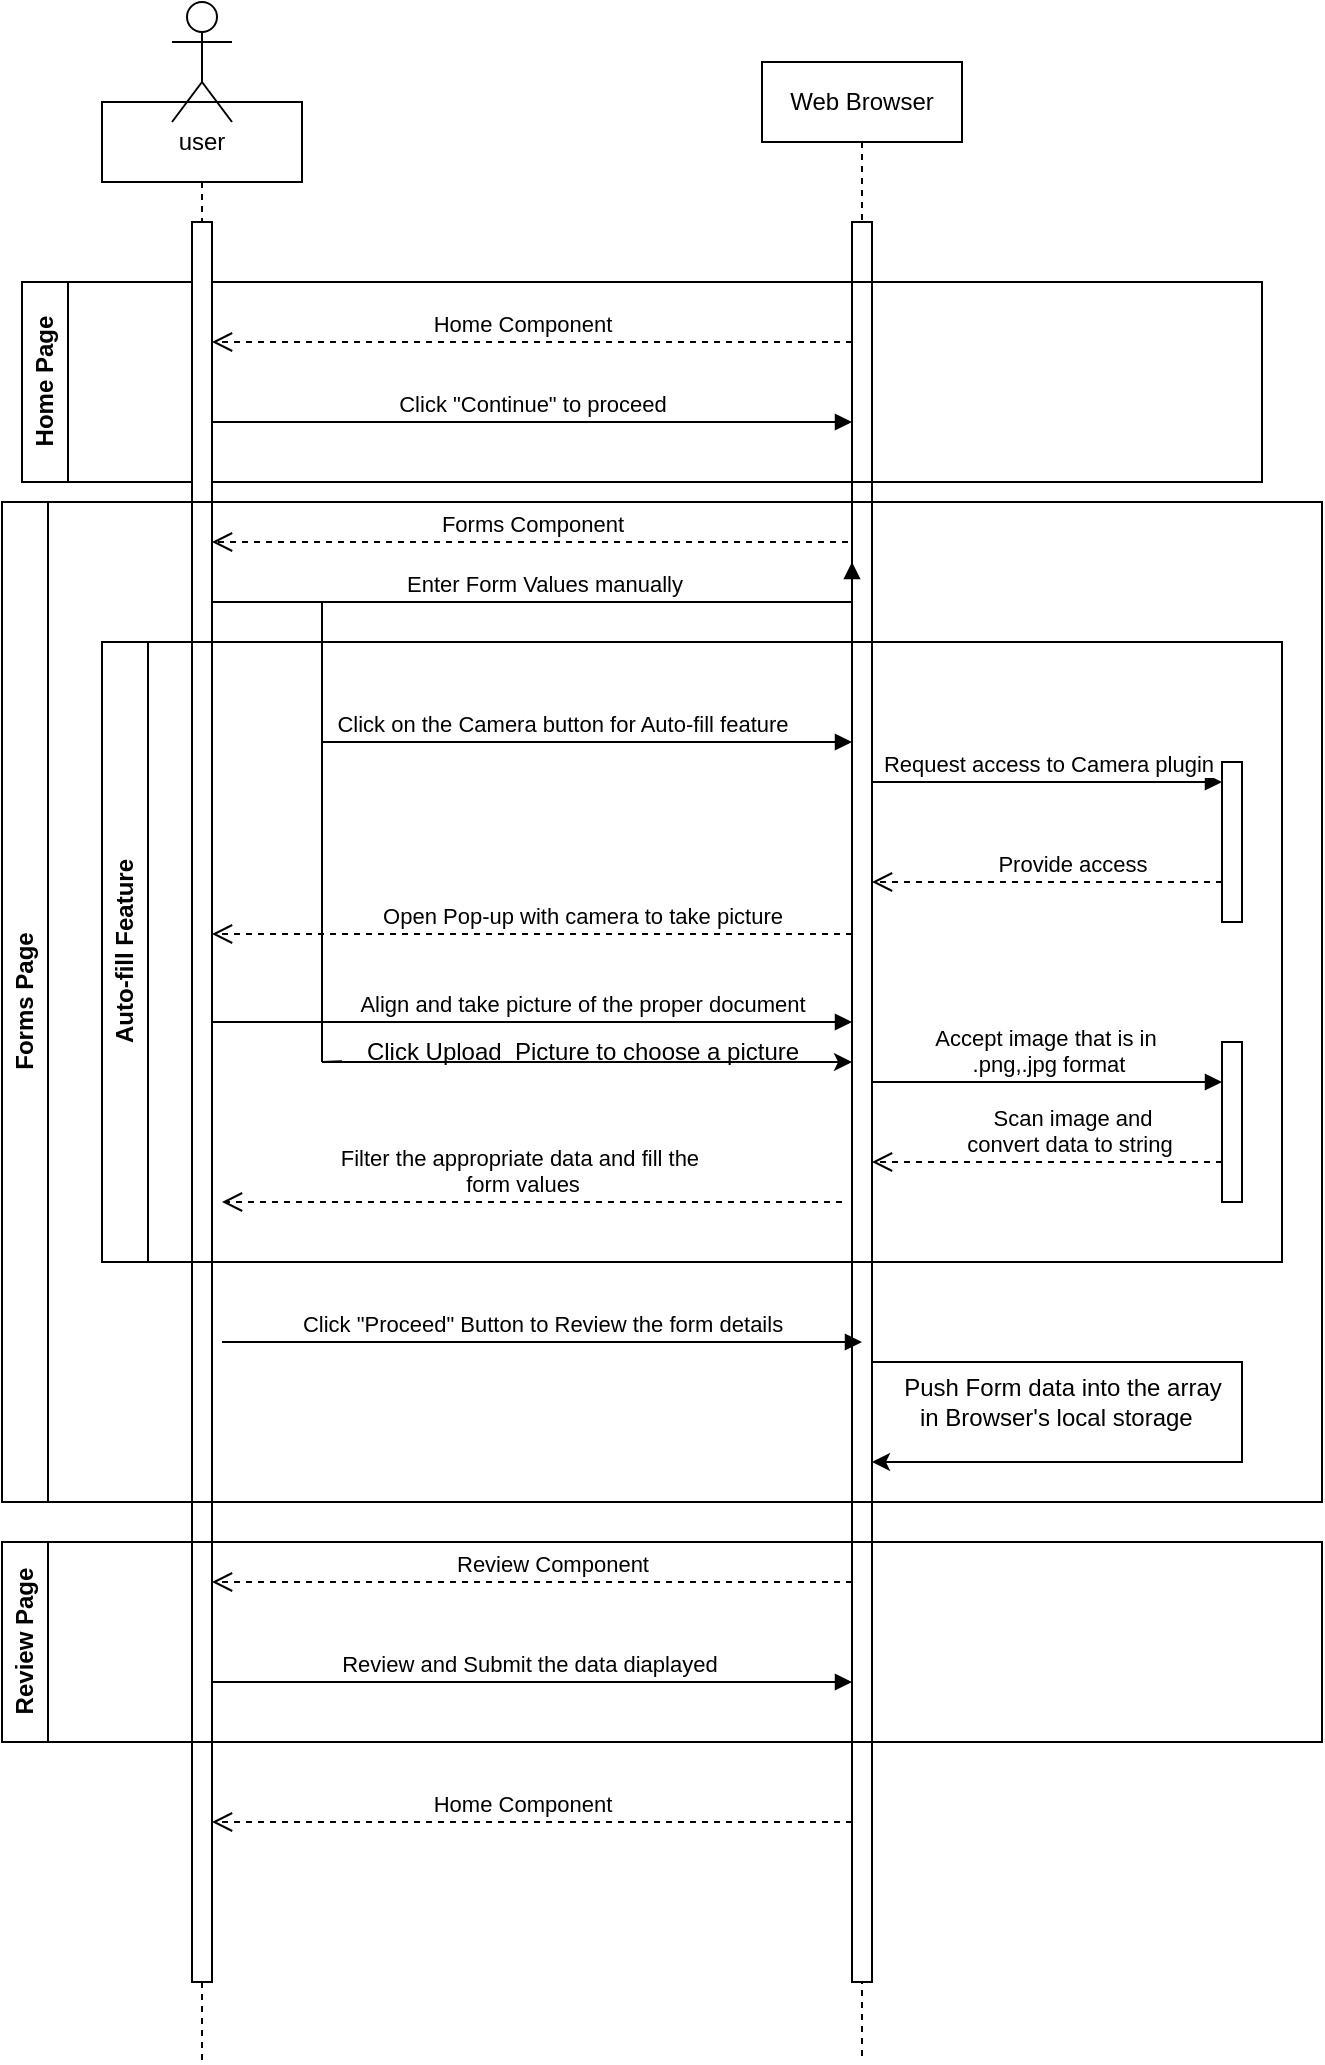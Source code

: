 <mxfile version="20.8.20" type="device"><diagram name="Page-1" id="2YBvvXClWsGukQMizWep"><mxGraphModel dx="1434" dy="756" grid="1" gridSize="10" guides="1" tooltips="1" connect="1" arrows="1" fold="1" page="1" pageScale="1" pageWidth="850" pageHeight="1100" math="0" shadow="0"><root><mxCell id="0"/><mxCell id="1" parent="0"/><mxCell id="aM9ryv3xv72pqoxQDRHE-5" value="Web Browser" style="shape=umlLifeline;perimeter=lifelinePerimeter;whiteSpace=wrap;html=1;container=0;dropTarget=0;collapsible=0;recursiveResize=0;outlineConnect=0;portConstraint=eastwest;newEdgeStyle={&quot;edgeStyle&quot;:&quot;elbowEdgeStyle&quot;,&quot;elbow&quot;:&quot;vertical&quot;,&quot;curved&quot;:0,&quot;rounded&quot;:0};" parent="1" vertex="1"><mxGeometry x="440" y="40" width="100" height="1000" as="geometry"/></mxCell><mxCell id="aM9ryv3xv72pqoxQDRHE-6" value="" style="html=1;points=[];perimeter=orthogonalPerimeter;outlineConnect=0;targetShapes=umlLifeline;portConstraint=eastwest;newEdgeStyle={&quot;edgeStyle&quot;:&quot;elbowEdgeStyle&quot;,&quot;elbow&quot;:&quot;vertical&quot;,&quot;curved&quot;:0,&quot;rounded&quot;:0};" parent="aM9ryv3xv72pqoxQDRHE-5" vertex="1"><mxGeometry x="45" y="80" width="10" height="880" as="geometry"/></mxCell><mxCell id="mwpMJ5x1MTuX8vs5-C1d-56" value="" style="endArrow=classic;html=1;rounded=0;" parent="aM9ryv3xv72pqoxQDRHE-5" source="aM9ryv3xv72pqoxQDRHE-6" target="aM9ryv3xv72pqoxQDRHE-6" edge="1"><mxGeometry width="50" height="50" relative="1" as="geometry"><mxPoint x="60" y="670" as="sourcePoint"/><mxPoint x="240" y="770" as="targetPoint"/><Array as="points"><mxPoint x="150" y="650"/><mxPoint x="240" y="650"/><mxPoint x="240" y="700"/></Array></mxGeometry></mxCell><mxCell id="aM9ryv3xv72pqoxQDRHE-10" value="Home Component" style="html=1;verticalAlign=bottom;endArrow=open;dashed=1;endSize=8;edgeStyle=elbowEdgeStyle;elbow=vertical;curved=0;rounded=0;" parent="1" source="aM9ryv3xv72pqoxQDRHE-6" target="aM9ryv3xv72pqoxQDRHE-2" edge="1"><mxGeometry x="0.031" relative="1" as="geometry"><mxPoint x="280" y="170" as="targetPoint"/><Array as="points"><mxPoint x="340" y="180"/><mxPoint x="320" y="205"/><mxPoint x="180" y="230"/></Array><mxPoint as="offset"/></mxGeometry></mxCell><mxCell id="mwpMJ5x1MTuX8vs5-C1d-2" value="Home Page" style="swimlane;horizontal=0;whiteSpace=wrap;html=1;" parent="1" vertex="1"><mxGeometry x="70" y="150" width="620" height="100" as="geometry"/></mxCell><mxCell id="aM9ryv3xv72pqoxQDRHE-1" value="user" style="shape=umlLifeline;perimeter=lifelinePerimeter;whiteSpace=wrap;html=1;container=0;dropTarget=0;collapsible=0;recursiveResize=0;outlineConnect=0;portConstraint=eastwest;newEdgeStyle={&quot;edgeStyle&quot;:&quot;elbowEdgeStyle&quot;,&quot;elbow&quot;:&quot;vertical&quot;,&quot;curved&quot;:0,&quot;rounded&quot;:0};" parent="1" vertex="1"><mxGeometry x="110" y="60" width="100" height="980" as="geometry"/></mxCell><mxCell id="aM9ryv3xv72pqoxQDRHE-2" value="" style="html=1;points=[];perimeter=orthogonalPerimeter;outlineConnect=0;targetShapes=umlLifeline;portConstraint=eastwest;newEdgeStyle={&quot;edgeStyle&quot;:&quot;elbowEdgeStyle&quot;,&quot;elbow&quot;:&quot;vertical&quot;,&quot;curved&quot;:0,&quot;rounded&quot;:0};" parent="aM9ryv3xv72pqoxQDRHE-1" vertex="1"><mxGeometry x="45" y="60" width="10" height="880" as="geometry"/></mxCell><mxCell id="mwpMJ5x1MTuX8vs5-C1d-10" value="" style="shape=umlActor;verticalLabelPosition=bottom;verticalAlign=top;html=1;outlineConnect=0;" parent="1" vertex="1"><mxGeometry x="145" y="10" width="30" height="60" as="geometry"/></mxCell><mxCell id="mwpMJ5x1MTuX8vs5-C1d-13" value="Click &quot;Continue&quot; to proceed" style="html=1;verticalAlign=bottom;endArrow=block;edgeStyle=elbowEdgeStyle;elbow=vertical;curved=0;rounded=0;" parent="1" source="aM9ryv3xv72pqoxQDRHE-2" target="aM9ryv3xv72pqoxQDRHE-6" edge="1"><mxGeometry relative="1" as="geometry"><mxPoint x="250" y="240" as="sourcePoint"/><Array as="points"><mxPoint x="340" y="220"/><mxPoint x="260" y="270"/><mxPoint x="350" y="260"/><mxPoint x="190" y="259.71"/></Array><mxPoint x="480" y="260" as="targetPoint"/></mxGeometry></mxCell><mxCell id="mwpMJ5x1MTuX8vs5-C1d-26" value="Forms Page" style="swimlane;horizontal=0;whiteSpace=wrap;html=1;" parent="1" vertex="1"><mxGeometry x="60" y="260" width="660" height="500" as="geometry"/></mxCell><mxCell id="mwpMJ5x1MTuX8vs5-C1d-19" value="Enter Form Values manually" style="html=1;verticalAlign=bottom;endArrow=block;edgeStyle=elbowEdgeStyle;elbow=vertical;curved=0;rounded=0;" parent="mwpMJ5x1MTuX8vs5-C1d-26" edge="1"><mxGeometry x="0.031" relative="1" as="geometry"><mxPoint x="105" y="30" as="sourcePoint"/><Array as="points"><mxPoint x="280" y="50"/><mxPoint x="200" y="60"/><mxPoint x="290" y="50"/><mxPoint x="130" y="49.71"/></Array><mxPoint x="425" y="30" as="targetPoint"/><mxPoint as="offset"/></mxGeometry></mxCell><mxCell id="mwpMJ5x1MTuX8vs5-C1d-27" value="Auto-fill Feature" style="swimlane;horizontal=0;whiteSpace=wrap;html=1;" parent="mwpMJ5x1MTuX8vs5-C1d-26" vertex="1"><mxGeometry x="50" y="70" width="590" height="310" as="geometry"/></mxCell><mxCell id="mwpMJ5x1MTuX8vs5-C1d-28" value="Open Pop-up with camera to take picture" style="html=1;verticalAlign=bottom;endArrow=open;dashed=1;endSize=8;edgeStyle=elbowEdgeStyle;elbow=vertical;curved=0;rounded=0;" parent="mwpMJ5x1MTuX8vs5-C1d-27" edge="1"><mxGeometry x="-0.156" relative="1" as="geometry"><mxPoint x="55" y="146" as="targetPoint"/><Array as="points"><mxPoint x="210" y="146"/><mxPoint x="70" y="171"/></Array><mxPoint x="375" y="146" as="sourcePoint"/><mxPoint as="offset"/></mxGeometry></mxCell><mxCell id="mwpMJ5x1MTuX8vs5-C1d-29" value="Align and take picture of the proper document" style="html=1;verticalAlign=bottom;endArrow=block;edgeStyle=elbowEdgeStyle;elbow=vertical;curved=0;rounded=0;" parent="mwpMJ5x1MTuX8vs5-C1d-27" edge="1"><mxGeometry x="0.156" relative="1" as="geometry"><mxPoint x="55" y="190" as="sourcePoint"/><Array as="points"><mxPoint x="230" y="190"/><mxPoint x="150" y="220"/><mxPoint x="240" y="210"/><mxPoint x="80" y="209.71"/></Array><mxPoint x="375" y="190" as="targetPoint"/><mxPoint as="offset"/></mxGeometry></mxCell><mxCell id="mwpMJ5x1MTuX8vs5-C1d-34" value="" style="html=1;points=[];perimeter=orthogonalPerimeter;outlineConnect=0;targetShapes=umlLifeline;portConstraint=eastwest;newEdgeStyle={&quot;edgeStyle&quot;:&quot;elbowEdgeStyle&quot;,&quot;elbow&quot;:&quot;vertical&quot;,&quot;curved&quot;:0,&quot;rounded&quot;:0};" parent="mwpMJ5x1MTuX8vs5-C1d-27" vertex="1"><mxGeometry x="560" y="60" width="10" height="80" as="geometry"/></mxCell><mxCell id="mwpMJ5x1MTuX8vs5-C1d-36" value="Provide access" style="html=1;verticalAlign=bottom;endArrow=open;dashed=1;endSize=8;edgeStyle=elbowEdgeStyle;elbow=vertical;curved=0;rounded=0;" parent="mwpMJ5x1MTuX8vs5-C1d-27" target="aM9ryv3xv72pqoxQDRHE-6" edge="1"><mxGeometry x="0.031" relative="1" as="geometry"><mxPoint x="390" y="90" as="targetPoint"/><Array as="points"><mxPoint x="540" y="120"/><mxPoint x="520" y="90"/><mxPoint x="395" y="94.71"/><mxPoint x="255" y="119.71"/></Array><mxPoint x="560" y="90" as="sourcePoint"/><mxPoint as="offset"/></mxGeometry></mxCell><mxCell id="mwpMJ5x1MTuX8vs5-C1d-37" value="" style="html=1;points=[];perimeter=orthogonalPerimeter;outlineConnect=0;targetShapes=umlLifeline;portConstraint=eastwest;newEdgeStyle={&quot;edgeStyle&quot;:&quot;elbowEdgeStyle&quot;,&quot;elbow&quot;:&quot;vertical&quot;,&quot;curved&quot;:0,&quot;rounded&quot;:0};" parent="mwpMJ5x1MTuX8vs5-C1d-27" vertex="1"><mxGeometry x="560" y="200" width="10" height="80" as="geometry"/></mxCell><mxCell id="mwpMJ5x1MTuX8vs5-C1d-38" value="Accept image that is in&amp;nbsp;&lt;br&gt;.png,.jpg format" style="html=1;verticalAlign=bottom;endArrow=block;edgeStyle=elbowEdgeStyle;elbow=vertical;curved=0;rounded=0;" parent="mwpMJ5x1MTuX8vs5-C1d-27" edge="1"><mxGeometry relative="1" as="geometry"><mxPoint x="385" y="220" as="sourcePoint"/><Array as="points"><mxPoint x="540" y="220"/><mxPoint x="520" y="210"/><mxPoint x="390" y="270"/><mxPoint x="275" y="300"/><mxPoint x="365" y="290"/><mxPoint x="205" y="289.71"/></Array><mxPoint x="560" y="220" as="targetPoint"/><mxPoint as="offset"/></mxGeometry></mxCell><mxCell id="mwpMJ5x1MTuX8vs5-C1d-39" value="Scan image and &lt;br&gt;convert data to string&amp;nbsp;" style="html=1;verticalAlign=bottom;endArrow=open;dashed=1;endSize=8;edgeStyle=elbowEdgeStyle;elbow=vertical;curved=0;rounded=0;" parent="mwpMJ5x1MTuX8vs5-C1d-27" edge="1"><mxGeometry x="0.031" relative="1" as="geometry"><mxPoint x="385" y="260" as="targetPoint"/><Array as="points"><mxPoint x="540" y="260"/><mxPoint x="520" y="230"/><mxPoint x="395" y="234.71"/><mxPoint x="255" y="259.71"/></Array><mxPoint x="560" y="230" as="sourcePoint"/><mxPoint as="offset"/></mxGeometry></mxCell><mxCell id="mwpMJ5x1MTuX8vs5-C1d-33" value="Filter the appropriate data and fill the&amp;nbsp;&lt;br&gt;form values" style="html=1;verticalAlign=bottom;endArrow=open;dashed=1;endSize=8;edgeStyle=elbowEdgeStyle;elbow=vertical;curved=0;rounded=0;" parent="mwpMJ5x1MTuX8vs5-C1d-27" edge="1"><mxGeometry x="0.031" relative="1" as="geometry"><mxPoint x="60" y="280" as="targetPoint"/><Array as="points"><mxPoint x="215" y="280"/><mxPoint x="75" y="305"/></Array><mxPoint x="370" y="280" as="sourcePoint"/><mxPoint as="offset"/></mxGeometry></mxCell><mxCell id="mwpMJ5x1MTuX8vs5-C1d-25" value="Click on the Camera button for Auto-fill feature" style="html=1;verticalAlign=bottom;endArrow=block;edgeStyle=elbowEdgeStyle;elbow=vertical;curved=0;rounded=0;" parent="mwpMJ5x1MTuX8vs5-C1d-27" edge="1"><mxGeometry x="0.134" relative="1" as="geometry"><mxPoint x="110" y="-20" as="sourcePoint"/><Array as="points"><mxPoint x="230" y="50"/><mxPoint x="150" y="80"/><mxPoint x="240" y="70"/><mxPoint x="80" y="69.71"/></Array><mxPoint x="375" y="50" as="targetPoint"/><mxPoint as="offset"/></mxGeometry></mxCell><mxCell id="mwpMJ5x1MTuX8vs5-C1d-57" value="Push Form data into the array&lt;br&gt;&amp;nbsp;in Browser's local storage&amp;nbsp; &amp;nbsp;" style="text;html=1;align=center;verticalAlign=middle;resizable=0;points=[];autosize=1;strokeColor=none;fillColor=none;" parent="mwpMJ5x1MTuX8vs5-C1d-26" vertex="1"><mxGeometry x="440" y="430" width="180" height="40" as="geometry"/></mxCell><mxCell id="mwpMJ5x1MTuX8vs5-C1d-18" value="Forms Component" style="html=1;verticalAlign=bottom;endArrow=open;dashed=1;endSize=8;edgeStyle=elbowEdgeStyle;elbow=vertical;curved=0;rounded=0;" parent="mwpMJ5x1MTuX8vs5-C1d-26" edge="1"><mxGeometry x="0.031" relative="1" as="geometry"><mxPoint x="105" y="20" as="targetPoint"/><Array as="points"><mxPoint x="260" y="20"/><mxPoint x="120" y="35"/></Array><mxPoint x="425" y="10" as="sourcePoint"/><mxPoint as="offset"/></mxGeometry></mxCell><mxCell id="mwpMJ5x1MTuX8vs5-C1d-40" value="Click &quot;Proceed&quot; Button to Review the form details" style="html=1;verticalAlign=bottom;endArrow=block;edgeStyle=elbowEdgeStyle;elbow=vertical;curved=0;rounded=0;" parent="mwpMJ5x1MTuX8vs5-C1d-26" edge="1"><mxGeometry relative="1" as="geometry"><mxPoint x="110" y="420" as="sourcePoint"/><Array as="points"><mxPoint x="285" y="420"/><mxPoint x="205" y="450"/><mxPoint x="295" y="440"/><mxPoint x="135" y="439.71"/></Array><mxPoint x="430" y="420" as="targetPoint"/></mxGeometry></mxCell><mxCell id="mwpMJ5x1MTuX8vs5-C1d-35" value="Request access to Camera plugin" style="html=1;verticalAlign=bottom;endArrow=block;edgeStyle=elbowEdgeStyle;elbow=vertical;curved=0;rounded=0;" parent="1" source="aM9ryv3xv72pqoxQDRHE-6" target="mwpMJ5x1MTuX8vs5-C1d-34" edge="1"><mxGeometry relative="1" as="geometry"><mxPoint x="290" y="450" as="sourcePoint"/><Array as="points"><mxPoint x="650" y="400"/><mxPoint x="630" y="390"/><mxPoint x="500" y="450"/><mxPoint x="385" y="480"/><mxPoint x="475" y="470"/><mxPoint x="315" y="469.71"/></Array><mxPoint x="610" y="450" as="targetPoint"/><mxPoint as="offset"/></mxGeometry></mxCell><mxCell id="mwpMJ5x1MTuX8vs5-C1d-50" value="Review Component" style="html=1;verticalAlign=bottom;endArrow=open;dashed=1;endSize=8;edgeStyle=elbowEdgeStyle;elbow=vertical;curved=0;rounded=0;" parent="1" target="aM9ryv3xv72pqoxQDRHE-2" edge="1"><mxGeometry x="0.031" relative="1" as="geometry"><mxPoint x="175" y="770" as="targetPoint"/><Array as="points"><mxPoint x="420" y="800"/><mxPoint x="330" y="770"/><mxPoint x="190" y="795"/></Array><mxPoint x="485" y="770" as="sourcePoint"/><mxPoint as="offset"/></mxGeometry></mxCell><mxCell id="mwpMJ5x1MTuX8vs5-C1d-58" value="Review and Submit the data diaplayed&amp;nbsp;" style="html=1;verticalAlign=bottom;endArrow=block;edgeStyle=elbowEdgeStyle;elbow=vertical;curved=0;rounded=0;" parent="1" source="aM9ryv3xv72pqoxQDRHE-2" target="aM9ryv3xv72pqoxQDRHE-6" edge="1"><mxGeometry relative="1" as="geometry"><mxPoint x="160" y="850" as="sourcePoint"/><Array as="points"><mxPoint x="335" y="850"/><mxPoint x="255" y="880"/><mxPoint x="345" y="870"/><mxPoint x="185" y="869.71"/></Array><mxPoint x="480" y="850" as="targetPoint"/></mxGeometry></mxCell><mxCell id="mwpMJ5x1MTuX8vs5-C1d-59" value="Home Component" style="html=1;verticalAlign=bottom;endArrow=open;dashed=1;endSize=8;edgeStyle=elbowEdgeStyle;elbow=vertical;curved=0;rounded=0;" parent="1" source="aM9ryv3xv72pqoxQDRHE-6" target="aM9ryv3xv72pqoxQDRHE-2" edge="1"><mxGeometry x="0.031" relative="1" as="geometry"><mxPoint x="145" y="920" as="targetPoint"/><Array as="points"><mxPoint x="400" y="920"/><mxPoint x="310" y="890"/><mxPoint x="170" y="915"/></Array><mxPoint x="470" y="920" as="sourcePoint"/><mxPoint as="offset"/></mxGeometry></mxCell><mxCell id="mwpMJ5x1MTuX8vs5-C1d-60" value="Review Page" style="swimlane;horizontal=0;whiteSpace=wrap;html=1;" parent="1" vertex="1"><mxGeometry x="60" y="780" width="660" height="100" as="geometry"/></mxCell><mxCell id="8w39osjppLbDErwnIYKf-1" value="" style="endArrow=classic;html=1;rounded=0;startArrow=none;" edge="1" parent="1" source="8w39osjppLbDErwnIYKf-2" target="aM9ryv3xv72pqoxQDRHE-6"><mxGeometry width="50" height="50" relative="1" as="geometry"><mxPoint x="220" y="380" as="sourcePoint"/><mxPoint x="220" y="590" as="targetPoint"/><Array as="points"><mxPoint x="220" y="540"/><mxPoint x="360" y="540"/></Array></mxGeometry></mxCell><mxCell id="8w39osjppLbDErwnIYKf-3" value="" style="endArrow=none;html=1;rounded=0;" edge="1" parent="1"><mxGeometry width="50" height="50" relative="1" as="geometry"><mxPoint x="220" y="380" as="sourcePoint"/><mxPoint x="220" y="540" as="targetPoint"/><Array as="points"/></mxGeometry></mxCell><mxCell id="8w39osjppLbDErwnIYKf-2" value="Click Upload&amp;nbsp; Picture to choose a picture" style="text;html=1;align=center;verticalAlign=middle;resizable=0;points=[];autosize=1;strokeColor=none;fillColor=none;" vertex="1" parent="1"><mxGeometry x="230" y="520" width="240" height="30" as="geometry"/></mxCell></root></mxGraphModel></diagram></mxfile>
